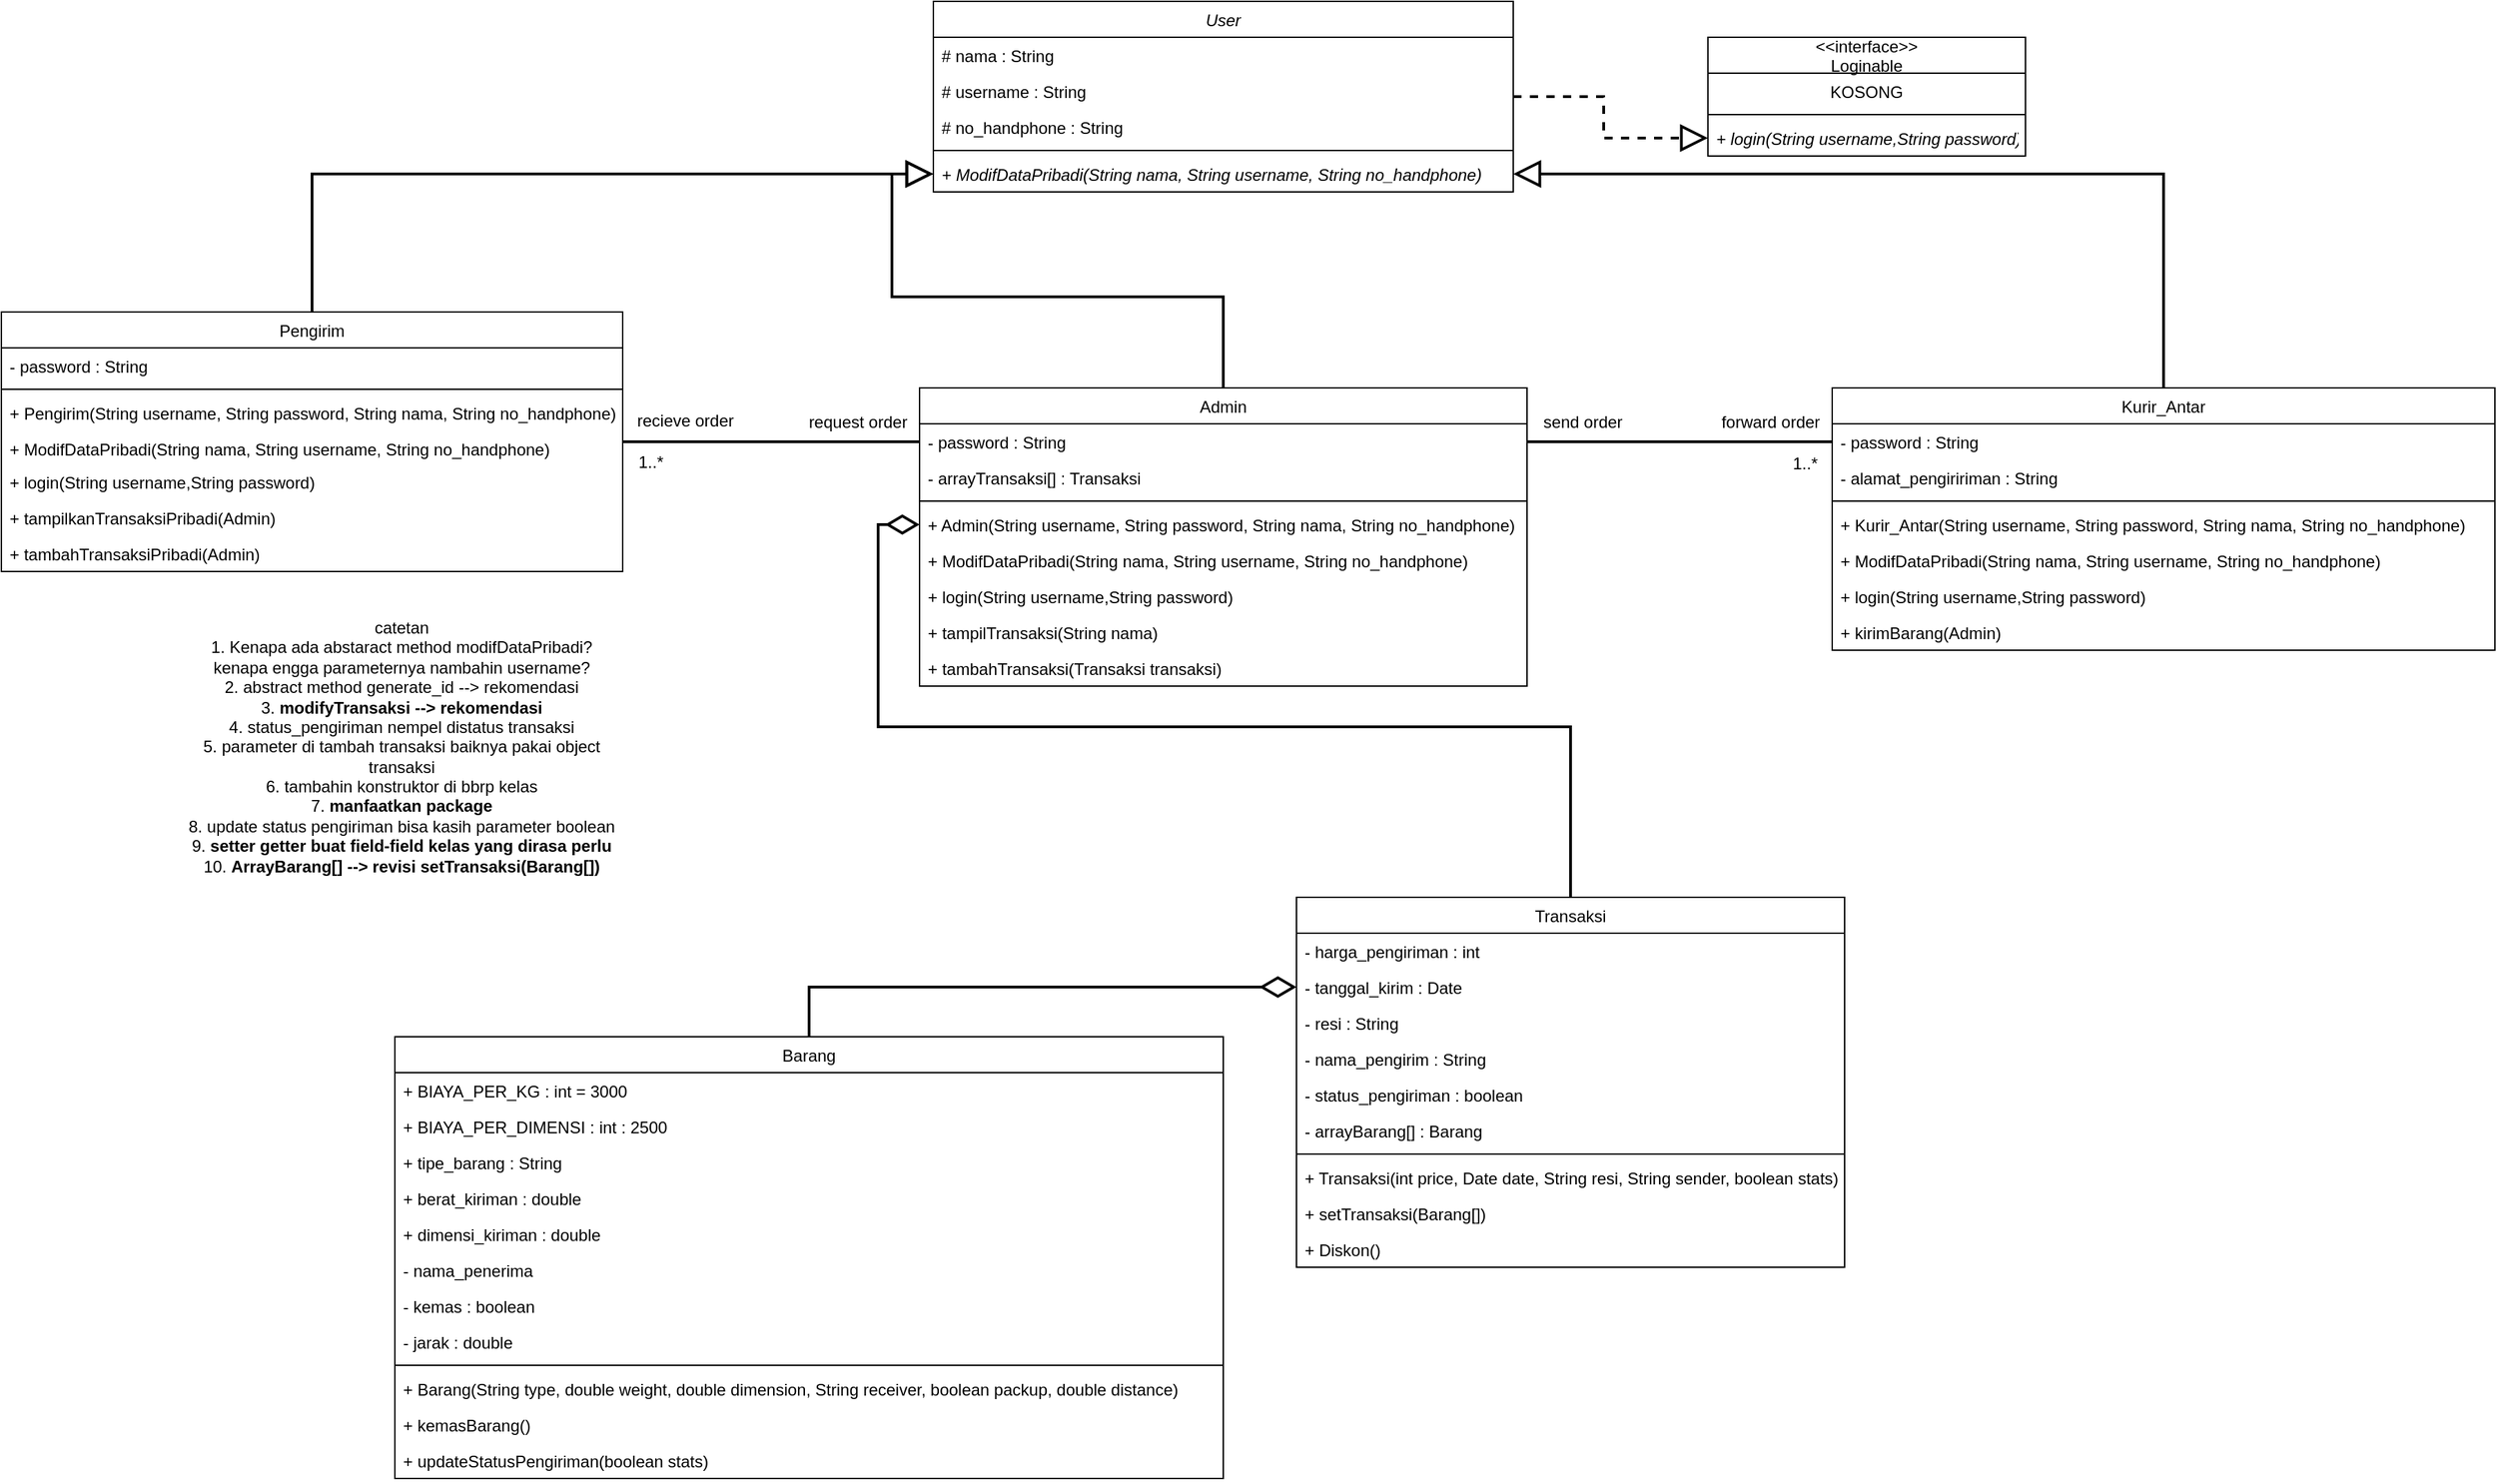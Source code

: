 <mxfile version="20.5.3" type="device"><diagram id="C5RBs43oDa-KdzZeNtuy" name="Page-1"><mxGraphModel dx="3467" dy="1520" grid="1" gridSize="10" guides="1" tooltips="1" connect="1" arrows="1" fold="1" page="1" pageScale="1" pageWidth="827" pageHeight="1169" math="0" shadow="0"><root><mxCell id="WIyWlLk6GJQsqaUBKTNV-0"/><mxCell id="WIyWlLk6GJQsqaUBKTNV-1" parent="WIyWlLk6GJQsqaUBKTNV-0"/><mxCell id="k4wHrZPASzjTGGrBSl1n-52" style="edgeStyle=orthogonalEdgeStyle;rounded=0;orthogonalLoop=1;jettySize=auto;html=1;entryX=0;entryY=0.5;entryDx=0;entryDy=0;strokeWidth=2;endArrow=block;endFill=0;endSize=15;targetPerimeterSpacing=0;" parent="WIyWlLk6GJQsqaUBKTNV-1" source="NIe-CCQSlxa087E3FkBD-0" target="k4wHrZPASzjTGGrBSl1n-4" edge="1"><mxGeometry relative="1" as="geometry"/></mxCell><mxCell id="k4wHrZPASzjTGGrBSl1n-72" style="edgeStyle=orthogonalEdgeStyle;rounded=0;orthogonalLoop=1;jettySize=auto;html=1;entryX=0;entryY=0.5;entryDx=0;entryDy=0;strokeWidth=2;startArrow=none;startFill=0;endArrow=none;endFill=0;startSize=19;endSize=21;targetPerimeterSpacing=0;" parent="WIyWlLk6GJQsqaUBKTNV-1" source="NIe-CCQSlxa087E3FkBD-0" target="NIe-CCQSlxa087E3FkBD-5" edge="1"><mxGeometry relative="1" as="geometry"/></mxCell><mxCell id="NIe-CCQSlxa087E3FkBD-0" value="Pengirim" style="swimlane;fontStyle=0;align=center;verticalAlign=top;childLayout=stackLayout;horizontal=1;startSize=26;horizontalStack=0;resizeParent=1;resizeParentMax=0;resizeLast=0;collapsible=1;marginBottom=0;" parent="WIyWlLk6GJQsqaUBKTNV-1" vertex="1"><mxGeometry x="-85" y="285" width="450" height="188" as="geometry"/></mxCell><mxCell id="k4wHrZPASzjTGGrBSl1n-0" value="- password : String" style="text;strokeColor=none;fillColor=none;align=left;verticalAlign=top;spacingLeft=4;spacingRight=4;overflow=hidden;rotatable=0;points=[[0,0.5],[1,0.5]];portConstraint=eastwest;" parent="NIe-CCQSlxa087E3FkBD-0" vertex="1"><mxGeometry y="26" width="450" height="26" as="geometry"/></mxCell><mxCell id="NIe-CCQSlxa087E3FkBD-2" value="" style="line;strokeWidth=1;fillColor=none;align=left;verticalAlign=middle;spacingTop=-1;spacingLeft=3;spacingRight=3;rotatable=0;labelPosition=right;points=[];portConstraint=eastwest;strokeColor=inherit;" parent="NIe-CCQSlxa087E3FkBD-0" vertex="1"><mxGeometry y="52" width="450" height="8" as="geometry"/></mxCell><mxCell id="NIe-CCQSlxa087E3FkBD-3" value="+ Pengirim(String username, String password, String nama, String no_handphone)" style="text;strokeColor=none;fillColor=none;align=left;verticalAlign=top;spacingLeft=4;spacingRight=4;overflow=hidden;rotatable=0;points=[[0,0.5],[1,0.5]];portConstraint=eastwest;" parent="NIe-CCQSlxa087E3FkBD-0" vertex="1"><mxGeometry y="60" width="450" height="26" as="geometry"/></mxCell><mxCell id="2V5vkBp2rCk9OUfVgN7A-0" value="+ ModifDataPribadi(String nama, String username, String no_handphone)" style="text;strokeColor=none;fillColor=none;align=left;verticalAlign=top;spacingLeft=4;spacingRight=4;overflow=hidden;rotatable=0;points=[[0,0.5],[1,0.5]];portConstraint=eastwest;fontStyle=0" parent="NIe-CCQSlxa087E3FkBD-0" vertex="1"><mxGeometry y="86" width="450" height="24" as="geometry"/></mxCell><mxCell id="2V5vkBp2rCk9OUfVgN7A-3" value="+ login(String username,String password)" style="text;strokeColor=none;fillColor=none;align=left;verticalAlign=top;spacingLeft=4;spacingRight=4;overflow=hidden;rotatable=0;points=[[0,0.5],[1,0.5]];portConstraint=eastwest;fontStyle=0" parent="NIe-CCQSlxa087E3FkBD-0" vertex="1"><mxGeometry y="110" width="450" height="26" as="geometry"/></mxCell><mxCell id="k4wHrZPASzjTGGrBSl1n-75" value="+ tampilkanTransaksiPribadi(Admin)" style="text;strokeColor=none;fillColor=none;align=left;verticalAlign=top;spacingLeft=4;spacingRight=4;overflow=hidden;rotatable=0;points=[[0,0.5],[1,0.5]];portConstraint=eastwest;" parent="NIe-CCQSlxa087E3FkBD-0" vertex="1"><mxGeometry y="136" width="450" height="26" as="geometry"/></mxCell><mxCell id="jtSs03Ik-IM7BROLJvu4-1" value="+ tambahTransaksiPribadi(Admin)" style="text;strokeColor=none;fillColor=none;align=left;verticalAlign=top;spacingLeft=4;spacingRight=4;overflow=hidden;rotatable=0;points=[[0,0.5],[1,0.5]];portConstraint=eastwest;" parent="NIe-CCQSlxa087E3FkBD-0" vertex="1"><mxGeometry y="162" width="450" height="26" as="geometry"/></mxCell><mxCell id="k4wHrZPASzjTGGrBSl1n-53" style="edgeStyle=orthogonalEdgeStyle;rounded=0;orthogonalLoop=1;jettySize=auto;html=1;entryX=0;entryY=0.5;entryDx=0;entryDy=0;strokeWidth=2;endArrow=block;endFill=0;endSize=15;targetPerimeterSpacing=0;" parent="WIyWlLk6GJQsqaUBKTNV-1" source="NIe-CCQSlxa087E3FkBD-4" target="k4wHrZPASzjTGGrBSl1n-4" edge="1"><mxGeometry relative="1" as="geometry"/></mxCell><mxCell id="NIe-CCQSlxa087E3FkBD-4" value="Admin" style="swimlane;fontStyle=0;align=center;verticalAlign=top;childLayout=stackLayout;horizontal=1;startSize=26;horizontalStack=0;resizeParent=1;resizeParentMax=0;resizeLast=0;collapsible=1;marginBottom=0;" parent="WIyWlLk6GJQsqaUBKTNV-1" vertex="1"><mxGeometry x="580" y="340" width="440" height="216" as="geometry"/></mxCell><mxCell id="NIe-CCQSlxa087E3FkBD-5" value="- password : String" style="text;strokeColor=none;fillColor=none;align=left;verticalAlign=top;spacingLeft=4;spacingRight=4;overflow=hidden;rotatable=0;points=[[0,0.5],[1,0.5]];portConstraint=eastwest;" parent="NIe-CCQSlxa087E3FkBD-4" vertex="1"><mxGeometry y="26" width="440" height="26" as="geometry"/></mxCell><mxCell id="k4wHrZPASzjTGGrBSl1n-74" value="- arrayTransaksi[] : Transaksi" style="text;strokeColor=none;fillColor=none;align=left;verticalAlign=top;spacingLeft=4;spacingRight=4;overflow=hidden;rotatable=0;points=[[0,0.5],[1,0.5]];portConstraint=eastwest;" parent="NIe-CCQSlxa087E3FkBD-4" vertex="1"><mxGeometry y="52" width="440" height="26" as="geometry"/></mxCell><mxCell id="NIe-CCQSlxa087E3FkBD-6" value="" style="line;strokeWidth=1;fillColor=none;align=left;verticalAlign=middle;spacingTop=-1;spacingLeft=3;spacingRight=3;rotatable=0;labelPosition=right;points=[];portConstraint=eastwest;strokeColor=inherit;" parent="NIe-CCQSlxa087E3FkBD-4" vertex="1"><mxGeometry y="78" width="440" height="8" as="geometry"/></mxCell><mxCell id="NIe-CCQSlxa087E3FkBD-7" value="+ Admin(String username, String password, String nama, String no_handphone)" style="text;strokeColor=none;fillColor=none;align=left;verticalAlign=top;spacingLeft=4;spacingRight=4;overflow=hidden;rotatable=0;points=[[0,0.5],[1,0.5]];portConstraint=eastwest;" parent="NIe-CCQSlxa087E3FkBD-4" vertex="1"><mxGeometry y="86" width="440" height="26" as="geometry"/></mxCell><mxCell id="2V5vkBp2rCk9OUfVgN7A-1" value="+ ModifDataPribadi(String nama, String username, String no_handphone)" style="text;strokeColor=none;fillColor=none;align=left;verticalAlign=top;spacingLeft=4;spacingRight=4;overflow=hidden;rotatable=0;points=[[0,0.5],[1,0.5]];portConstraint=eastwest;fontStyle=0" parent="NIe-CCQSlxa087E3FkBD-4" vertex="1"><mxGeometry y="112" width="440" height="26" as="geometry"/></mxCell><mxCell id="2V5vkBp2rCk9OUfVgN7A-4" value="+ login(String username,String password)" style="text;strokeColor=none;fillColor=none;align=left;verticalAlign=top;spacingLeft=4;spacingRight=4;overflow=hidden;rotatable=0;points=[[0,0.5],[1,0.5]];portConstraint=eastwest;" parent="NIe-CCQSlxa087E3FkBD-4" vertex="1"><mxGeometry y="138" width="440" height="26" as="geometry"/></mxCell><mxCell id="k4wHrZPASzjTGGrBSl1n-73" value="+ tampilTransaksi(String nama)" style="text;strokeColor=none;fillColor=none;align=left;verticalAlign=top;spacingLeft=4;spacingRight=4;overflow=hidden;rotatable=0;points=[[0,0.5],[1,0.5]];portConstraint=eastwest;" parent="NIe-CCQSlxa087E3FkBD-4" vertex="1"><mxGeometry y="164" width="440" height="26" as="geometry"/></mxCell><mxCell id="Az_0Zg-JQwEikJzFjkiS-9" value="+ tambahTransaksi(Transaksi transaksi)" style="text;strokeColor=none;fillColor=none;align=left;verticalAlign=top;spacingLeft=4;spacingRight=4;overflow=hidden;rotatable=0;points=[[0,0.5],[1,0.5]];portConstraint=eastwest;" parent="NIe-CCQSlxa087E3FkBD-4" vertex="1"><mxGeometry y="190" width="440" height="26" as="geometry"/></mxCell><mxCell id="k4wHrZPASzjTGGrBSl1n-54" style="edgeStyle=orthogonalEdgeStyle;rounded=0;orthogonalLoop=1;jettySize=auto;html=1;entryX=1;entryY=0.5;entryDx=0;entryDy=0;strokeWidth=2;endArrow=block;endFill=0;endSize=15;targetPerimeterSpacing=0;" parent="WIyWlLk6GJQsqaUBKTNV-1" source="NIe-CCQSlxa087E3FkBD-8" target="k4wHrZPASzjTGGrBSl1n-4" edge="1"><mxGeometry relative="1" as="geometry"/></mxCell><mxCell id="NIe-CCQSlxa087E3FkBD-8" value="Kurir_Antar" style="swimlane;fontStyle=0;align=center;verticalAlign=top;childLayout=stackLayout;horizontal=1;startSize=26;horizontalStack=0;resizeParent=1;resizeParentMax=0;resizeLast=0;collapsible=1;marginBottom=0;" parent="WIyWlLk6GJQsqaUBKTNV-1" vertex="1"><mxGeometry x="1241" y="340" width="480" height="190" as="geometry"/></mxCell><mxCell id="NIe-CCQSlxa087E3FkBD-9" value="- password : String" style="text;strokeColor=none;fillColor=none;align=left;verticalAlign=top;spacingLeft=4;spacingRight=4;overflow=hidden;rotatable=0;points=[[0,0.5],[1,0.5]];portConstraint=eastwest;" parent="NIe-CCQSlxa087E3FkBD-8" vertex="1"><mxGeometry y="26" width="480" height="26" as="geometry"/></mxCell><mxCell id="k4wHrZPASzjTGGrBSl1n-82" value="- alamat_pengiririman : String" style="text;strokeColor=none;fillColor=none;align=left;verticalAlign=top;spacingLeft=4;spacingRight=4;overflow=hidden;rotatable=0;points=[[0,0.5],[1,0.5]];portConstraint=eastwest;" parent="NIe-CCQSlxa087E3FkBD-8" vertex="1"><mxGeometry y="52" width="480" height="26" as="geometry"/></mxCell><mxCell id="NIe-CCQSlxa087E3FkBD-10" value="" style="line;strokeWidth=1;fillColor=none;align=left;verticalAlign=middle;spacingTop=-1;spacingLeft=3;spacingRight=3;rotatable=0;labelPosition=right;points=[];portConstraint=eastwest;strokeColor=inherit;" parent="NIe-CCQSlxa087E3FkBD-8" vertex="1"><mxGeometry y="78" width="480" height="8" as="geometry"/></mxCell><mxCell id="NIe-CCQSlxa087E3FkBD-11" value="+ Kurir_Antar(String username, String password, String nama, String no_handphone)" style="text;strokeColor=none;fillColor=none;align=left;verticalAlign=top;spacingLeft=4;spacingRight=4;overflow=hidden;rotatable=0;points=[[0,0.5],[1,0.5]];portConstraint=eastwest;" parent="NIe-CCQSlxa087E3FkBD-8" vertex="1"><mxGeometry y="86" width="480" height="26" as="geometry"/></mxCell><mxCell id="2V5vkBp2rCk9OUfVgN7A-2" value="+ ModifDataPribadi(String nama, String username, String no_handphone)" style="text;strokeColor=none;fillColor=none;align=left;verticalAlign=top;spacingLeft=4;spacingRight=4;overflow=hidden;rotatable=0;points=[[0,0.5],[1,0.5]];portConstraint=eastwest;fontStyle=0" parent="NIe-CCQSlxa087E3FkBD-8" vertex="1"><mxGeometry y="112" width="480" height="26" as="geometry"/></mxCell><mxCell id="2V5vkBp2rCk9OUfVgN7A-5" value="+ login(String username,String password)" style="text;strokeColor=none;fillColor=none;align=left;verticalAlign=top;spacingLeft=4;spacingRight=4;overflow=hidden;rotatable=0;points=[[0,0.5],[1,0.5]];portConstraint=eastwest;" parent="NIe-CCQSlxa087E3FkBD-8" vertex="1"><mxGeometry y="138" width="480" height="26" as="geometry"/></mxCell><mxCell id="Fjn1NNLhoiQtktVtf7Zz-7" value="+ kirimBarang(Admin)" style="text;strokeColor=none;fillColor=none;align=left;verticalAlign=top;spacingLeft=4;spacingRight=4;overflow=hidden;rotatable=0;points=[[0,0.5],[1,0.5]];portConstraint=eastwest;" parent="NIe-CCQSlxa087E3FkBD-8" vertex="1"><mxGeometry y="164" width="480" height="26" as="geometry"/></mxCell><mxCell id="k4wHrZPASzjTGGrBSl1n-70" style="edgeStyle=orthogonalEdgeStyle;rounded=0;orthogonalLoop=1;jettySize=auto;html=1;entryX=0;entryY=0.5;entryDx=0;entryDy=0;strokeWidth=2;startArrow=none;startFill=0;endArrow=diamondThin;endFill=0;startSize=19;endSize=21;targetPerimeterSpacing=0;" parent="WIyWlLk6GJQsqaUBKTNV-1" source="NIe-CCQSlxa087E3FkBD-12" target="k4wHrZPASzjTGGrBSl1n-65" edge="1"><mxGeometry relative="1" as="geometry"/></mxCell><mxCell id="NIe-CCQSlxa087E3FkBD-12" value="Barang" style="swimlane;fontStyle=0;align=center;verticalAlign=top;childLayout=stackLayout;horizontal=1;startSize=26;horizontalStack=0;resizeParent=1;resizeParentMax=0;resizeLast=0;collapsible=1;marginBottom=0;" parent="WIyWlLk6GJQsqaUBKTNV-1" vertex="1"><mxGeometry x="200" y="810" width="600" height="320" as="geometry"/></mxCell><mxCell id="2V5vkBp2rCk9OUfVgN7A-7" value="+ BIAYA_PER_KG : int = 3000" style="text;strokeColor=none;fillColor=none;align=left;verticalAlign=top;spacingLeft=4;spacingRight=4;overflow=hidden;rotatable=0;points=[[0,0.5],[1,0.5]];portConstraint=eastwest;" parent="NIe-CCQSlxa087E3FkBD-12" vertex="1"><mxGeometry y="26" width="600" height="26" as="geometry"/></mxCell><mxCell id="2V5vkBp2rCk9OUfVgN7A-8" value="+ BIAYA_PER_DIMENSI : int : 2500" style="text;strokeColor=none;fillColor=none;align=left;verticalAlign=top;spacingLeft=4;spacingRight=4;overflow=hidden;rotatable=0;points=[[0,0.5],[1,0.5]];portConstraint=eastwest;" parent="NIe-CCQSlxa087E3FkBD-12" vertex="1"><mxGeometry y="52" width="600" height="26" as="geometry"/></mxCell><mxCell id="NIe-CCQSlxa087E3FkBD-20" value="+ tipe_barang : String" style="text;strokeColor=none;fillColor=none;align=left;verticalAlign=top;spacingLeft=4;spacingRight=4;overflow=hidden;rotatable=0;points=[[0,0.5],[1,0.5]];portConstraint=eastwest;" parent="NIe-CCQSlxa087E3FkBD-12" vertex="1"><mxGeometry y="78" width="600" height="26" as="geometry"/></mxCell><mxCell id="NIe-CCQSlxa087E3FkBD-21" value="+ berat_kiriman : double" style="text;strokeColor=none;fillColor=none;align=left;verticalAlign=top;spacingLeft=4;spacingRight=4;overflow=hidden;rotatable=0;points=[[0,0.5],[1,0.5]];portConstraint=eastwest;" parent="NIe-CCQSlxa087E3FkBD-12" vertex="1"><mxGeometry y="104" width="600" height="26" as="geometry"/></mxCell><mxCell id="NIe-CCQSlxa087E3FkBD-22" value="+ dimensi_kiriman : double" style="text;strokeColor=none;fillColor=none;align=left;verticalAlign=top;spacingLeft=4;spacingRight=4;overflow=hidden;rotatable=0;points=[[0,0.5],[1,0.5]];portConstraint=eastwest;" parent="NIe-CCQSlxa087E3FkBD-12" vertex="1"><mxGeometry y="130" width="600" height="26" as="geometry"/></mxCell><mxCell id="k4wHrZPASzjTGGrBSl1n-83" value="- nama_penerima" style="text;strokeColor=none;fillColor=none;align=left;verticalAlign=top;spacingLeft=4;spacingRight=4;overflow=hidden;rotatable=0;points=[[0,0.5],[1,0.5]];portConstraint=eastwest;" parent="NIe-CCQSlxa087E3FkBD-12" vertex="1"><mxGeometry y="156" width="600" height="26" as="geometry"/></mxCell><mxCell id="k4wHrZPASzjTGGrBSl1n-81" value="- kemas : boolean" style="text;strokeColor=none;fillColor=none;align=left;verticalAlign=top;spacingLeft=4;spacingRight=4;overflow=hidden;rotatable=0;points=[[0,0.5],[1,0.5]];portConstraint=eastwest;" parent="NIe-CCQSlxa087E3FkBD-12" vertex="1"><mxGeometry y="182" width="600" height="26" as="geometry"/></mxCell><mxCell id="Az_0Zg-JQwEikJzFjkiS-5" value="- jarak : double" style="text;strokeColor=none;fillColor=none;align=left;verticalAlign=top;spacingLeft=4;spacingRight=4;overflow=hidden;rotatable=0;points=[[0,0.5],[1,0.5]];portConstraint=eastwest;" parent="NIe-CCQSlxa087E3FkBD-12" vertex="1"><mxGeometry y="208" width="600" height="26" as="geometry"/></mxCell><mxCell id="NIe-CCQSlxa087E3FkBD-14" value="" style="line;strokeWidth=1;fillColor=none;align=left;verticalAlign=middle;spacingTop=-1;spacingLeft=3;spacingRight=3;rotatable=0;labelPosition=right;points=[];portConstraint=eastwest;strokeColor=inherit;" parent="NIe-CCQSlxa087E3FkBD-12" vertex="1"><mxGeometry y="234" width="600" height="8" as="geometry"/></mxCell><mxCell id="XTisnzxz7uZcrrIuxQoj-3" value="+ Barang(String type, double weight, double dimension, String receiver, boolean packup, double distance)" style="text;strokeColor=none;fillColor=none;align=left;verticalAlign=top;spacingLeft=4;spacingRight=4;overflow=hidden;rotatable=0;points=[[0,0.5],[1,0.5]];portConstraint=eastwest;" vertex="1" parent="NIe-CCQSlxa087E3FkBD-12"><mxGeometry y="242" width="600" height="26" as="geometry"/></mxCell><mxCell id="NIe-CCQSlxa087E3FkBD-15" value="+ kemasBarang()" style="text;strokeColor=none;fillColor=none;align=left;verticalAlign=top;spacingLeft=4;spacingRight=4;overflow=hidden;rotatable=0;points=[[0,0.5],[1,0.5]];portConstraint=eastwest;" parent="NIe-CCQSlxa087E3FkBD-12" vertex="1"><mxGeometry y="268" width="600" height="26" as="geometry"/></mxCell><mxCell id="Az_0Zg-JQwEikJzFjkiS-6" value="+ updateStatusPengiriman(boolean stats)" style="text;strokeColor=none;fillColor=none;align=left;verticalAlign=top;spacingLeft=4;spacingRight=4;overflow=hidden;rotatable=0;points=[[0,0.5],[1,0.5]];portConstraint=eastwest;" parent="NIe-CCQSlxa087E3FkBD-12" vertex="1"><mxGeometry y="294" width="600" height="26" as="geometry"/></mxCell><mxCell id="k4wHrZPASzjTGGrBSl1n-12" style="edgeStyle=orthogonalEdgeStyle;rounded=0;orthogonalLoop=1;jettySize=auto;html=1;dashed=1;endArrow=block;endFill=0;strokeWidth=2;endSize=15;entryX=0;entryY=0.5;entryDx=0;entryDy=0;" parent="WIyWlLk6GJQsqaUBKTNV-1" source="k4wHrZPASzjTGGrBSl1n-1" target="k4wHrZPASzjTGGrBSl1n-9" edge="1"><mxGeometry relative="1" as="geometry"><mxPoint x="984" y="160" as="targetPoint"/></mxGeometry></mxCell><mxCell id="k4wHrZPASzjTGGrBSl1n-1" value="User" style="swimlane;fontStyle=2;align=center;verticalAlign=top;childLayout=stackLayout;horizontal=1;startSize=26;horizontalStack=0;resizeParent=1;resizeParentMax=0;resizeLast=0;collapsible=1;marginBottom=0;" parent="WIyWlLk6GJQsqaUBKTNV-1" vertex="1"><mxGeometry x="590" y="60" width="420" height="138" as="geometry"/></mxCell><mxCell id="k4wHrZPASzjTGGrBSl1n-2" value="# nama : String" style="text;strokeColor=none;fillColor=none;align=left;verticalAlign=top;spacingLeft=4;spacingRight=4;overflow=hidden;rotatable=0;points=[[0,0.5],[1,0.5]];portConstraint=eastwest;" parent="k4wHrZPASzjTGGrBSl1n-1" vertex="1"><mxGeometry y="26" width="420" height="26" as="geometry"/></mxCell><mxCell id="k4wHrZPASzjTGGrBSl1n-10" value="# username : String" style="text;strokeColor=none;fillColor=none;align=left;verticalAlign=top;spacingLeft=4;spacingRight=4;overflow=hidden;rotatable=0;points=[[0,0.5],[1,0.5]];portConstraint=eastwest;" parent="k4wHrZPASzjTGGrBSl1n-1" vertex="1"><mxGeometry y="52" width="420" height="26" as="geometry"/></mxCell><mxCell id="k4wHrZPASzjTGGrBSl1n-11" value="# no_handphone : String" style="text;strokeColor=none;fillColor=none;align=left;verticalAlign=top;spacingLeft=4;spacingRight=4;overflow=hidden;rotatable=0;points=[[0,0.5],[1,0.5]];portConstraint=eastwest;" parent="k4wHrZPASzjTGGrBSl1n-1" vertex="1"><mxGeometry y="78" width="420" height="26" as="geometry"/></mxCell><mxCell id="k4wHrZPASzjTGGrBSl1n-3" value="" style="line;strokeWidth=1;fillColor=none;align=left;verticalAlign=middle;spacingTop=-1;spacingLeft=3;spacingRight=3;rotatable=0;labelPosition=right;points=[];portConstraint=eastwest;strokeColor=inherit;" parent="k4wHrZPASzjTGGrBSl1n-1" vertex="1"><mxGeometry y="104" width="420" height="8" as="geometry"/></mxCell><mxCell id="k4wHrZPASzjTGGrBSl1n-4" value="+ ModifDataPribadi(String nama, String username, String no_handphone)" style="text;strokeColor=none;fillColor=none;align=left;verticalAlign=top;spacingLeft=4;spacingRight=4;overflow=hidden;rotatable=0;points=[[0,0.5],[1,0.5]];portConstraint=eastwest;fontStyle=2" parent="k4wHrZPASzjTGGrBSl1n-1" vertex="1"><mxGeometry y="112" width="420" height="26" as="geometry"/></mxCell><mxCell id="k4wHrZPASzjTGGrBSl1n-6" value="&lt;&lt;interface&gt;&gt;&#10;Loginable" style="swimlane;fontStyle=0;align=center;verticalAlign=middle;childLayout=stackLayout;horizontal=1;startSize=26;horizontalStack=0;resizeParent=1;resizeParentMax=0;resizeLast=0;collapsible=1;marginBottom=0;" parent="WIyWlLk6GJQsqaUBKTNV-1" vertex="1"><mxGeometry x="1151" y="86" width="230" height="86" as="geometry"/></mxCell><mxCell id="k4wHrZPASzjTGGrBSl1n-7" value="KOSONG" style="text;strokeColor=none;fillColor=none;align=center;verticalAlign=middle;spacingLeft=4;spacingRight=4;overflow=hidden;rotatable=0;points=[[0,0.5],[1,0.5]];portConstraint=eastwest;" parent="k4wHrZPASzjTGGrBSl1n-6" vertex="1"><mxGeometry y="26" width="230" height="26" as="geometry"/></mxCell><mxCell id="k4wHrZPASzjTGGrBSl1n-8" value="" style="line;strokeWidth=1;fillColor=none;align=left;verticalAlign=middle;spacingTop=-1;spacingLeft=3;spacingRight=3;rotatable=0;labelPosition=right;points=[];portConstraint=eastwest;strokeColor=inherit;" parent="k4wHrZPASzjTGGrBSl1n-6" vertex="1"><mxGeometry y="52" width="230" height="8" as="geometry"/></mxCell><mxCell id="k4wHrZPASzjTGGrBSl1n-9" value="+ login(String username,String password)" style="text;strokeColor=none;fillColor=none;align=left;verticalAlign=top;spacingLeft=4;spacingRight=4;overflow=hidden;rotatable=0;points=[[0,0.5],[1,0.5]];portConstraint=eastwest;fontStyle=2" parent="k4wHrZPASzjTGGrBSl1n-6" vertex="1"><mxGeometry y="60" width="230" height="26" as="geometry"/></mxCell><mxCell id="Az_0Zg-JQwEikJzFjkiS-10" style="edgeStyle=orthogonalEdgeStyle;rounded=0;orthogonalLoop=1;jettySize=auto;html=1;entryX=0;entryY=0.5;entryDx=0;entryDy=0;endArrow=diamondThin;endFill=0;startSize=6;endSize=19;fontStyle=1;strokeWidth=2;" parent="WIyWlLk6GJQsqaUBKTNV-1" source="k4wHrZPASzjTGGrBSl1n-55" target="NIe-CCQSlxa087E3FkBD-7" edge="1"><mxGeometry relative="1" as="geometry"/></mxCell><mxCell id="k4wHrZPASzjTGGrBSl1n-55" value="Transaksi" style="swimlane;fontStyle=0;align=center;verticalAlign=top;childLayout=stackLayout;horizontal=1;startSize=26;horizontalStack=0;resizeParent=1;resizeParentMax=0;resizeLast=0;collapsible=1;marginBottom=0;" parent="WIyWlLk6GJQsqaUBKTNV-1" vertex="1"><mxGeometry x="853" y="709" width="397" height="268" as="geometry"/></mxCell><mxCell id="k4wHrZPASzjTGGrBSl1n-56" value="- harga_pengiriman : int" style="text;strokeColor=none;fillColor=none;align=left;verticalAlign=top;spacingLeft=4;spacingRight=4;overflow=hidden;rotatable=0;points=[[0,0.5],[1,0.5]];portConstraint=eastwest;" parent="k4wHrZPASzjTGGrBSl1n-55" vertex="1"><mxGeometry y="26" width="397" height="26" as="geometry"/></mxCell><mxCell id="k4wHrZPASzjTGGrBSl1n-65" value="- tanggal_kirim : Date" style="text;strokeColor=none;fillColor=none;align=left;verticalAlign=top;spacingLeft=4;spacingRight=4;overflow=hidden;rotatable=0;points=[[0,0.5],[1,0.5]];portConstraint=eastwest;" parent="k4wHrZPASzjTGGrBSl1n-55" vertex="1"><mxGeometry y="52" width="397" height="26" as="geometry"/></mxCell><mxCell id="k4wHrZPASzjTGGrBSl1n-67" value="- resi : String" style="text;strokeColor=none;fillColor=none;align=left;verticalAlign=top;spacingLeft=4;spacingRight=4;overflow=hidden;rotatable=0;points=[[0,0.5],[1,0.5]];portConstraint=eastwest;" parent="k4wHrZPASzjTGGrBSl1n-55" vertex="1"><mxGeometry y="78" width="397" height="26" as="geometry"/></mxCell><mxCell id="Az_0Zg-JQwEikJzFjkiS-8" value="- nama_pengirim : String" style="text;strokeColor=none;fillColor=none;align=left;verticalAlign=top;spacingLeft=4;spacingRight=4;overflow=hidden;rotatable=0;points=[[0,0.5],[1,0.5]];portConstraint=eastwest;" parent="k4wHrZPASzjTGGrBSl1n-55" vertex="1"><mxGeometry y="104" width="397" height="26" as="geometry"/></mxCell><mxCell id="XTisnzxz7uZcrrIuxQoj-1" value="- status_pengiriman : boolean" style="text;strokeColor=none;fillColor=none;align=left;verticalAlign=top;spacingLeft=4;spacingRight=4;overflow=hidden;rotatable=0;points=[[0,0.5],[1,0.5]];portConstraint=eastwest;" vertex="1" parent="k4wHrZPASzjTGGrBSl1n-55"><mxGeometry y="130" width="397" height="26" as="geometry"/></mxCell><mxCell id="k4wHrZPASzjTGGrBSl1n-71" value="- arrayBarang[] : Barang" style="text;strokeColor=none;fillColor=none;align=left;verticalAlign=top;spacingLeft=4;spacingRight=4;overflow=hidden;rotatable=0;points=[[0,0.5],[1,0.5]];portConstraint=eastwest;" parent="k4wHrZPASzjTGGrBSl1n-55" vertex="1"><mxGeometry y="156" width="397" height="26" as="geometry"/></mxCell><mxCell id="k4wHrZPASzjTGGrBSl1n-57" value="" style="line;strokeWidth=1;fillColor=none;align=left;verticalAlign=middle;spacingTop=-1;spacingLeft=3;spacingRight=3;rotatable=0;labelPosition=right;points=[];portConstraint=eastwest;strokeColor=inherit;" parent="k4wHrZPASzjTGGrBSl1n-55" vertex="1"><mxGeometry y="182" width="397" height="8" as="geometry"/></mxCell><mxCell id="XTisnzxz7uZcrrIuxQoj-2" value="+ Transaksi(int price, Date date, String resi, String sender, boolean stats)" style="text;strokeColor=none;fillColor=none;align=left;verticalAlign=top;spacingLeft=4;spacingRight=4;overflow=hidden;rotatable=0;points=[[0,0.5],[1,0.5]];portConstraint=eastwest;" vertex="1" parent="k4wHrZPASzjTGGrBSl1n-55"><mxGeometry y="190" width="397" height="26" as="geometry"/></mxCell><mxCell id="k4wHrZPASzjTGGrBSl1n-58" value="+ setTransaksi(Barang[])" style="text;strokeColor=none;fillColor=none;align=left;verticalAlign=top;spacingLeft=4;spacingRight=4;overflow=hidden;rotatable=0;points=[[0,0.5],[1,0.5]];portConstraint=eastwest;" parent="k4wHrZPASzjTGGrBSl1n-55" vertex="1"><mxGeometry y="216" width="397" height="26" as="geometry"/></mxCell><mxCell id="2V5vkBp2rCk9OUfVgN7A-10" value="+ Diskon()" style="text;strokeColor=none;fillColor=none;align=left;verticalAlign=top;spacingLeft=4;spacingRight=4;overflow=hidden;rotatable=0;points=[[0,0.5],[1,0.5]];portConstraint=eastwest;" parent="k4wHrZPASzjTGGrBSl1n-55" vertex="1"><mxGeometry y="242" width="397" height="26" as="geometry"/></mxCell><mxCell id="k4wHrZPASzjTGGrBSl1n-76" style="edgeStyle=orthogonalEdgeStyle;rounded=0;orthogonalLoop=1;jettySize=auto;html=1;entryX=0;entryY=0.5;entryDx=0;entryDy=0;strokeWidth=2;startArrow=none;startFill=0;endArrow=none;endFill=0;startSize=19;endSize=21;targetPerimeterSpacing=0;" parent="WIyWlLk6GJQsqaUBKTNV-1" source="NIe-CCQSlxa087E3FkBD-5" target="NIe-CCQSlxa087E3FkBD-9" edge="1"><mxGeometry relative="1" as="geometry"/></mxCell><mxCell id="Fjn1NNLhoiQtktVtf7Zz-0" value="recieve order" style="text;html=1;align=center;verticalAlign=middle;resizable=0;points=[];autosize=1;strokeColor=none;fillColor=none;" parent="WIyWlLk6GJQsqaUBKTNV-1" vertex="1"><mxGeometry x="365" y="349" width="90" height="30" as="geometry"/></mxCell><mxCell id="Fjn1NNLhoiQtktVtf7Zz-1" value="request order" style="text;html=1;align=center;verticalAlign=middle;resizable=0;points=[];autosize=1;strokeColor=none;fillColor=none;" parent="WIyWlLk6GJQsqaUBKTNV-1" vertex="1"><mxGeometry x="490" y="350" width="90" height="30" as="geometry"/></mxCell><mxCell id="Fjn1NNLhoiQtktVtf7Zz-3" value="1..*" style="text;html=1;align=center;verticalAlign=middle;resizable=0;points=[];autosize=1;strokeColor=none;fillColor=none;" parent="WIyWlLk6GJQsqaUBKTNV-1" vertex="1"><mxGeometry x="365" y="379" width="40" height="30" as="geometry"/></mxCell><mxCell id="Fjn1NNLhoiQtktVtf7Zz-4" value="1..*" style="text;html=1;align=center;verticalAlign=middle;resizable=0;points=[];autosize=1;strokeColor=none;fillColor=none;" parent="WIyWlLk6GJQsqaUBKTNV-1" vertex="1"><mxGeometry x="1201" y="380" width="40" height="30" as="geometry"/></mxCell><mxCell id="Fjn1NNLhoiQtktVtf7Zz-5" value="send order" style="text;html=1;align=center;verticalAlign=middle;resizable=0;points=[];autosize=1;strokeColor=none;fillColor=none;" parent="WIyWlLk6GJQsqaUBKTNV-1" vertex="1"><mxGeometry x="1020" y="350" width="80" height="30" as="geometry"/></mxCell><mxCell id="Fjn1NNLhoiQtktVtf7Zz-6" value="forward order" style="text;html=1;align=center;verticalAlign=middle;resizable=0;points=[];autosize=1;strokeColor=none;fillColor=none;" parent="WIyWlLk6GJQsqaUBKTNV-1" vertex="1"><mxGeometry x="1151" y="350" width="90" height="30" as="geometry"/></mxCell><mxCell id="XTisnzxz7uZcrrIuxQoj-0" value="&lt;div&gt;catetan&lt;/div&gt;&lt;div&gt;1. Kenapa ada abstaract method modifDataPribadi? kenapa engga parameternya nambahin username?&lt;/div&gt;&lt;div&gt;2. abstract method generate_id --&amp;gt; rekomendasi&lt;/div&gt;&lt;div&gt;3. &lt;b&gt;modifyTransaksi --&amp;gt; rekomendasi&lt;/b&gt;&lt;/div&gt;&lt;div&gt;4. status_pengiriman nempel distatus transaksi&lt;/div&gt;&lt;div&gt;5. parameter di tambah transaksi baiknya pakai object transaksi&lt;/div&gt;&lt;div&gt;6. tambahin konstruktor di bbrp kelas&lt;/div&gt;&lt;div&gt;7. &lt;b&gt;manfaatkan package&lt;/b&gt;&lt;/div&gt;&lt;div&gt;8. update status pengiriman bisa kasih parameter boolean&lt;/div&gt;&lt;div&gt;9. &lt;b&gt;setter getter buat field-field kelas yang dirasa perlu&lt;/b&gt;&lt;/div&gt;&lt;div&gt;10. &lt;b&gt;ArrayBarang[] --&amp;gt; revisi setTransaksi(Barang[])&lt;/b&gt;&lt;/div&gt;" style="text;html=1;strokeColor=none;fillColor=none;align=center;verticalAlign=middle;whiteSpace=wrap;rounded=0;" vertex="1" parent="WIyWlLk6GJQsqaUBKTNV-1"><mxGeometry x="45" y="585" width="320" height="30" as="geometry"/></mxCell></root></mxGraphModel></diagram></mxfile>